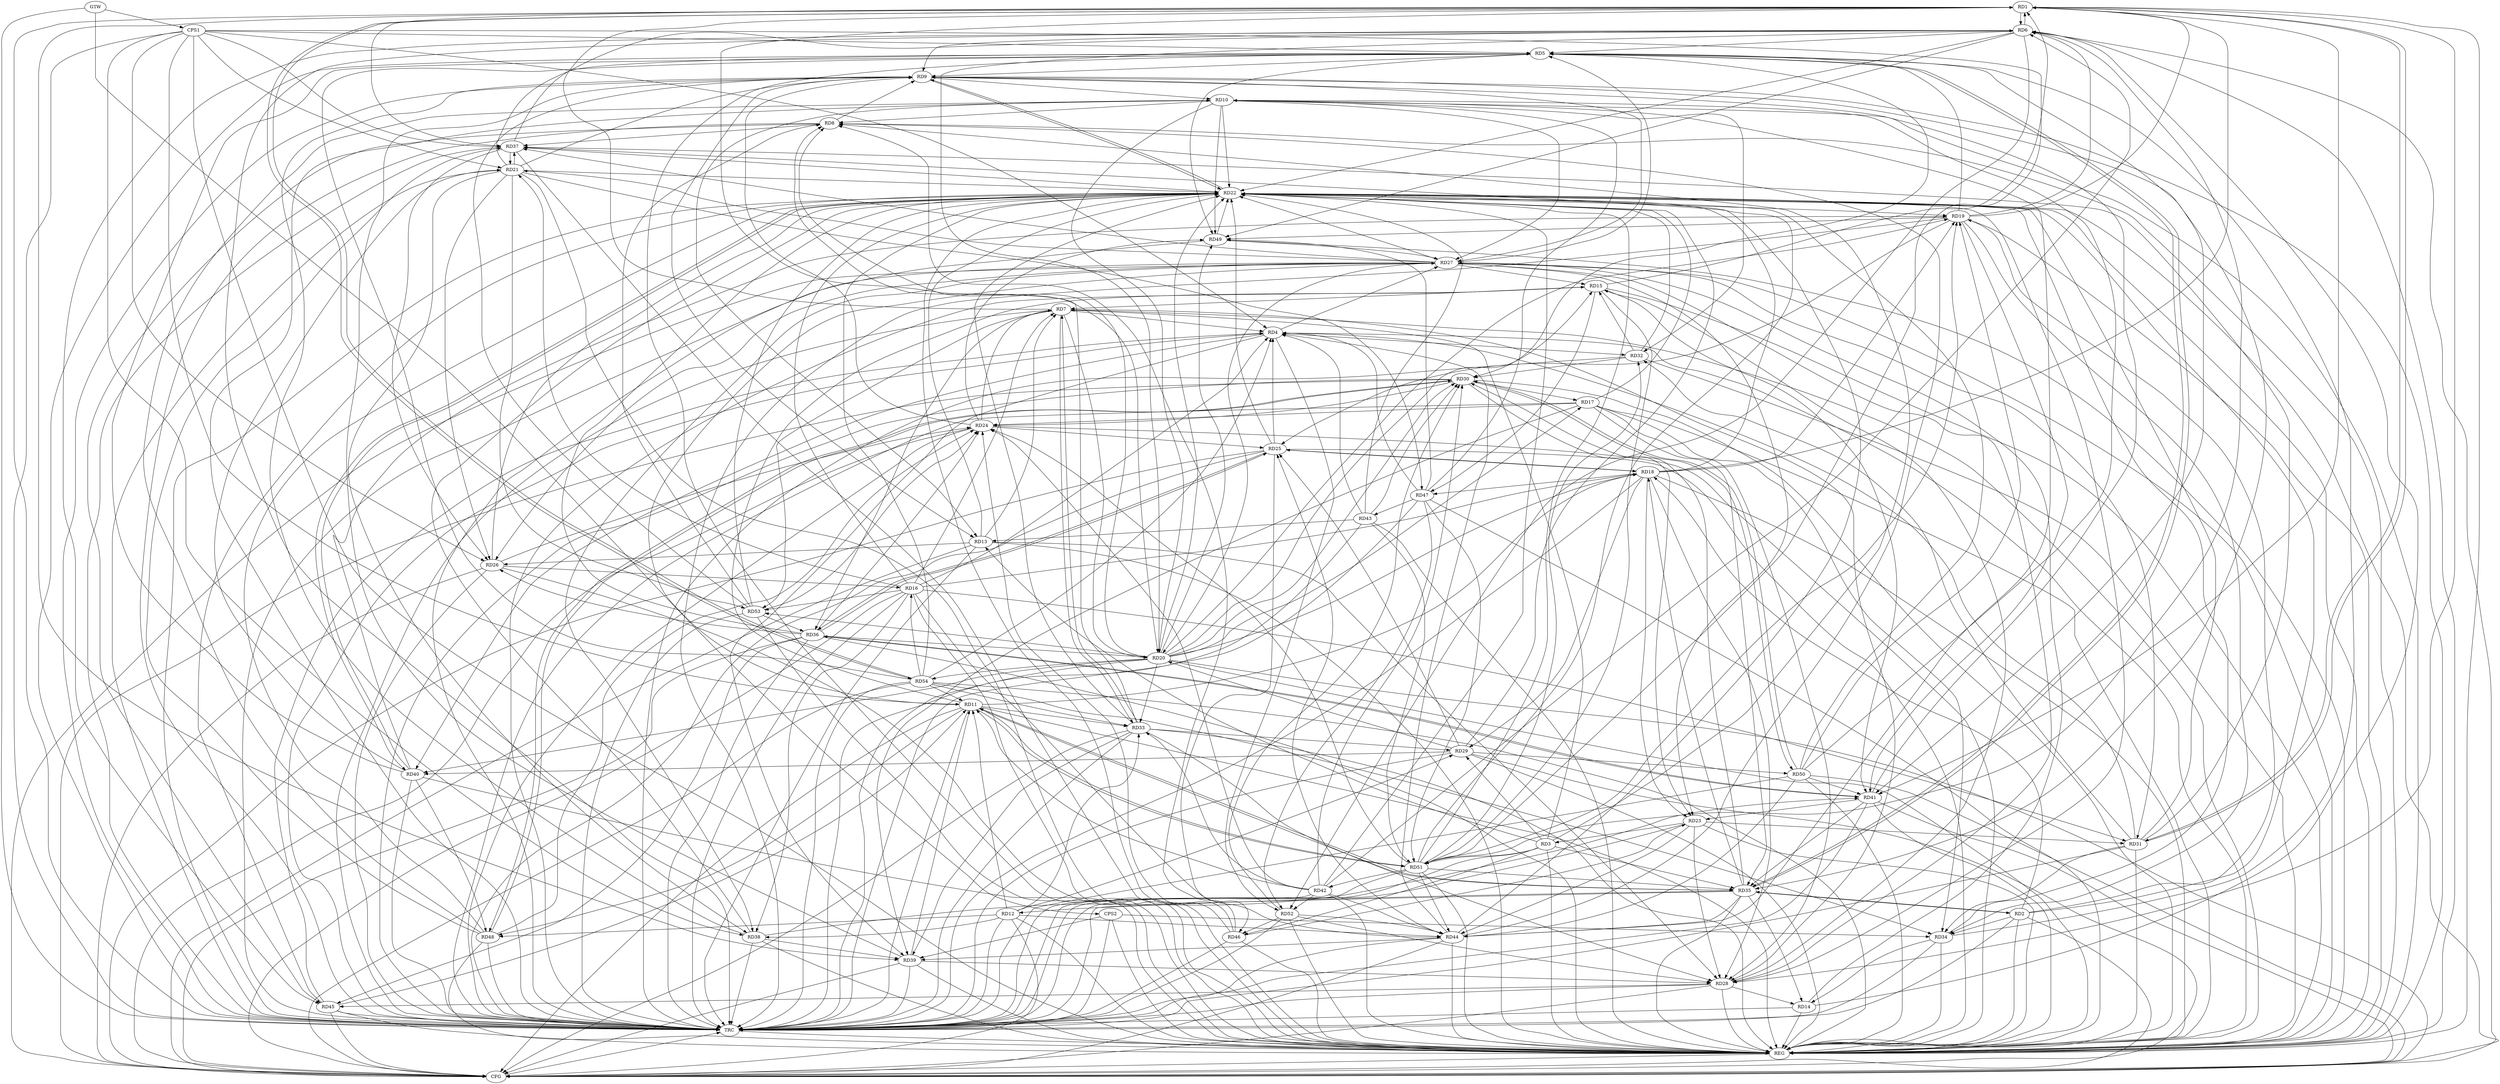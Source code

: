 strict digraph G {
  RD1 [ label="RD1" ];
  RD2 [ label="RD2" ];
  RD3 [ label="RD3" ];
  RD4 [ label="RD4" ];
  RD5 [ label="RD5" ];
  RD6 [ label="RD6" ];
  RD7 [ label="RD7" ];
  RD8 [ label="RD8" ];
  RD9 [ label="RD9" ];
  RD10 [ label="RD10" ];
  RD11 [ label="RD11" ];
  RD12 [ label="RD12" ];
  RD13 [ label="RD13" ];
  RD14 [ label="RD14" ];
  RD15 [ label="RD15" ];
  RD16 [ label="RD16" ];
  RD17 [ label="RD17" ];
  RD18 [ label="RD18" ];
  RD19 [ label="RD19" ];
  RD20 [ label="RD20" ];
  RD21 [ label="RD21" ];
  RD22 [ label="RD22" ];
  RD23 [ label="RD23" ];
  RD24 [ label="RD24" ];
  RD25 [ label="RD25" ];
  RD26 [ label="RD26" ];
  RD27 [ label="RD27" ];
  RD28 [ label="RD28" ];
  RD29 [ label="RD29" ];
  RD30 [ label="RD30" ];
  RD31 [ label="RD31" ];
  RD32 [ label="RD32" ];
  RD33 [ label="RD33" ];
  RD34 [ label="RD34" ];
  RD35 [ label="RD35" ];
  RD36 [ label="RD36" ];
  RD37 [ label="RD37" ];
  RD38 [ label="RD38" ];
  RD39 [ label="RD39" ];
  RD40 [ label="RD40" ];
  RD41 [ label="RD41" ];
  RD42 [ label="RD42" ];
  RD43 [ label="RD43" ];
  RD44 [ label="RD44" ];
  RD45 [ label="RD45" ];
  RD46 [ label="RD46" ];
  RD47 [ label="RD47" ];
  RD48 [ label="RD48" ];
  RD49 [ label="RD49" ];
  RD50 [ label="RD50" ];
  RD51 [ label="RD51" ];
  RD52 [ label="RD52" ];
  RD53 [ label="RD53" ];
  RD54 [ label="RD54" ];
  CPS1 [ label="CPS1" ];
  CPS2 [ label="CPS2" ];
  GTW [ label="GTW" ];
  REG [ label="REG" ];
  CFG [ label="CFG" ];
  TRC [ label="TRC" ];
  RD1 -> RD6;
  RD6 -> RD1;
  RD7 -> RD1;
  RD15 -> RD1;
  RD18 -> RD1;
  RD19 -> RD1;
  RD1 -> RD20;
  RD1 -> RD28;
  RD1 -> RD31;
  RD31 -> RD1;
  RD1 -> RD37;
  RD1 -> RD39;
  RD1 -> RD41;
  RD1 -> RD54;
  RD54 -> RD1;
  RD2 -> RD18;
  RD2 -> RD19;
  RD2 -> RD34;
  RD2 -> RD35;
  RD35 -> RD2;
  RD3 -> RD7;
  RD3 -> RD8;
  RD3 -> RD13;
  RD23 -> RD3;
  RD3 -> RD29;
  RD3 -> RD35;
  RD3 -> RD46;
  RD3 -> RD51;
  RD7 -> RD4;
  RD16 -> RD4;
  RD25 -> RD4;
  RD4 -> RD27;
  RD31 -> RD4;
  RD4 -> RD32;
  RD4 -> RD39;
  RD4 -> RD40;
  RD43 -> RD4;
  RD44 -> RD4;
  RD45 -> RD4;
  RD47 -> RD4;
  RD4 -> RD52;
  RD54 -> RD4;
  RD6 -> RD5;
  RD5 -> RD9;
  RD19 -> RD5;
  RD21 -> RD5;
  RD27 -> RD5;
  RD5 -> RD30;
  RD34 -> RD5;
  RD5 -> RD35;
  RD35 -> RD5;
  RD40 -> RD5;
  RD5 -> RD41;
  RD5 -> RD49;
  RD54 -> RD5;
  RD6 -> RD9;
  RD14 -> RD6;
  RD19 -> RD6;
  RD20 -> RD6;
  RD6 -> RD22;
  RD37 -> RD6;
  RD42 -> RD6;
  RD6 -> RD45;
  RD6 -> RD49;
  RD6 -> RD51;
  RD6 -> RD52;
  RD13 -> RD7;
  RD15 -> RD7;
  RD16 -> RD7;
  RD7 -> RD20;
  RD24 -> RD7;
  RD7 -> RD28;
  RD7 -> RD33;
  RD33 -> RD7;
  RD7 -> RD36;
  RD7 -> RD53;
  RD8 -> RD9;
  RD10 -> RD8;
  RD20 -> RD8;
  RD33 -> RD8;
  RD8 -> RD37;
  RD44 -> RD8;
  RD8 -> RD45;
  RD46 -> RD8;
  RD53 -> RD8;
  RD9 -> RD10;
  RD9 -> RD13;
  RD21 -> RD9;
  RD22 -> RD9;
  RD24 -> RD9;
  RD9 -> RD27;
  RD9 -> RD35;
  RD38 -> RD9;
  RD39 -> RD9;
  RD41 -> RD9;
  RD53 -> RD9;
  RD10 -> RD13;
  RD10 -> RD20;
  RD10 -> RD27;
  RD10 -> RD32;
  RD10 -> RD44;
  RD47 -> RD10;
  RD48 -> RD10;
  RD10 -> RD49;
  RD50 -> RD10;
  RD12 -> RD11;
  RD11 -> RD15;
  RD11 -> RD18;
  RD11 -> RD27;
  RD11 -> RD33;
  RD11 -> RD35;
  RD35 -> RD11;
  RD39 -> RD11;
  RD42 -> RD11;
  RD45 -> RD11;
  RD11 -> RD48;
  RD11 -> RD51;
  RD51 -> RD11;
  RD54 -> RD11;
  RD12 -> RD29;
  RD12 -> RD33;
  RD35 -> RD12;
  RD12 -> RD38;
  RD12 -> RD44;
  RD12 -> RD48;
  RD13 -> RD26;
  RD13 -> RD28;
  RD43 -> RD13;
  RD14 -> RD27;
  RD28 -> RD14;
  RD34 -> RD14;
  RD35 -> RD14;
  RD20 -> RD15;
  RD27 -> RD15;
  RD28 -> RD15;
  RD32 -> RD15;
  RD15 -> RD41;
  RD15 -> RD47;
  RD15 -> RD51;
  RD16 -> RD18;
  RD16 -> RD21;
  RD16 -> RD22;
  RD26 -> RD16;
  RD16 -> RD31;
  RD16 -> RD38;
  RD16 -> RD44;
  RD16 -> RD53;
  RD54 -> RD16;
  RD20 -> RD17;
  RD17 -> RD22;
  RD17 -> RD24;
  RD17 -> RD28;
  RD30 -> RD17;
  RD17 -> RD34;
  RD17 -> RD35;
  RD17 -> RD39;
  RD18 -> RD19;
  RD20 -> RD18;
  RD18 -> RD23;
  RD18 -> RD25;
  RD25 -> RD18;
  RD18 -> RD28;
  RD18 -> RD29;
  RD35 -> RD18;
  RD18 -> RD47;
  RD20 -> RD19;
  RD22 -> RD19;
  RD19 -> RD25;
  RD19 -> RD34;
  RD40 -> RD19;
  RD19 -> RD41;
  RD19 -> RD49;
  RD50 -> RD19;
  RD51 -> RD19;
  RD20 -> RD22;
  RD27 -> RD20;
  RD29 -> RD20;
  RD20 -> RD30;
  RD20 -> RD33;
  RD36 -> RD20;
  RD20 -> RD40;
  RD20 -> RD49;
  RD20 -> RD53;
  RD20 -> RD54;
  RD21 -> RD22;
  RD21 -> RD26;
  RD27 -> RD21;
  RD21 -> RD37;
  RD37 -> RD21;
  RD21 -> RD38;
  RD40 -> RD21;
  RD21 -> RD47;
  RD21 -> RD53;
  RD29 -> RD22;
  RD36 -> RD22;
  RD22 -> RD40;
  RD40 -> RD22;
  RD42 -> RD22;
  RD43 -> RD22;
  RD48 -> RD22;
  RD53 -> RD22;
  RD27 -> RD23;
  RD23 -> RD28;
  RD30 -> RD23;
  RD23 -> RD31;
  RD41 -> RD23;
  RD23 -> RD44;
  RD46 -> RD23;
  RD24 -> RD25;
  RD26 -> RD24;
  RD30 -> RD24;
  RD36 -> RD24;
  RD42 -> RD24;
  RD46 -> RD24;
  RD48 -> RD24;
  RD24 -> RD49;
  RD51 -> RD24;
  RD53 -> RD24;
  RD29 -> RD25;
  RD25 -> RD36;
  RD36 -> RD25;
  RD44 -> RD25;
  RD25 -> RD46;
  RD27 -> RD26;
  RD36 -> RD26;
  RD37 -> RD26;
  RD27 -> RD28;
  RD27 -> RD31;
  RD27 -> RD37;
  RD27 -> RD38;
  RD49 -> RD27;
  RD33 -> RD28;
  RD39 -> RD28;
  RD28 -> RD45;
  RD52 -> RD28;
  RD33 -> RD29;
  RD29 -> RD40;
  RD29 -> RD50;
  RD32 -> RD30;
  RD35 -> RD30;
  RD42 -> RD30;
  RD43 -> RD30;
  RD30 -> RD48;
  RD48 -> RD30;
  RD30 -> RD50;
  RD50 -> RD30;
  RD52 -> RD30;
  RD31 -> RD32;
  RD31 -> RD34;
  RD31 -> RD37;
  RD51 -> RD32;
  RD33 -> RD39;
  RD42 -> RD33;
  RD54 -> RD33;
  RD54 -> RD34;
  RD41 -> RD35;
  RD35 -> RD44;
  RD51 -> RD35;
  RD36 -> RD41;
  RD41 -> RD36;
  RD36 -> RD45;
  RD53 -> RD36;
  RD48 -> RD37;
  RD51 -> RD37;
  RD38 -> RD39;
  RD38 -> RD41;
  RD44 -> RD39;
  RD40 -> RD48;
  RD50 -> RD41;
  RD42 -> RD44;
  RD51 -> RD42;
  RD42 -> RD52;
  RD47 -> RD43;
  RD43 -> RD51;
  RD50 -> RD44;
  RD51 -> RD44;
  RD52 -> RD44;
  RD52 -> RD46;
  RD47 -> RD49;
  RD47 -> RD51;
  RD47 -> RD52;
  CPS1 -> RD21;
  CPS1 -> RD51;
  CPS1 -> RD37;
  CPS1 -> RD26;
  CPS1 -> RD38;
  CPS1 -> RD11;
  CPS1 -> RD5;
  CPS1 -> RD4;
  CPS2 -> RD39;
  CPS2 -> RD34;
  GTW -> CPS1;
  GTW -> CPS2;
  RD1 -> REG;
  RD2 -> REG;
  RD3 -> REG;
  RD4 -> REG;
  RD5 -> REG;
  RD6 -> REG;
  RD7 -> REG;
  RD8 -> REG;
  RD9 -> REG;
  RD10 -> REG;
  RD11 -> REG;
  RD12 -> REG;
  RD13 -> REG;
  RD14 -> REG;
  RD15 -> REG;
  RD16 -> REG;
  RD17 -> REG;
  RD18 -> REG;
  RD19 -> REG;
  RD20 -> REG;
  RD21 -> REG;
  RD22 -> REG;
  RD23 -> REG;
  RD24 -> REG;
  RD25 -> REG;
  RD26 -> REG;
  RD27 -> REG;
  RD28 -> REG;
  RD29 -> REG;
  RD30 -> REG;
  RD31 -> REG;
  RD32 -> REG;
  RD33 -> REG;
  RD34 -> REG;
  RD35 -> REG;
  RD36 -> REG;
  RD37 -> REG;
  RD38 -> REG;
  RD39 -> REG;
  RD40 -> REG;
  RD41 -> REG;
  RD42 -> REG;
  RD43 -> REG;
  RD44 -> REG;
  RD45 -> REG;
  RD46 -> REG;
  RD47 -> REG;
  RD48 -> REG;
  RD49 -> REG;
  RD50 -> REG;
  RD51 -> REG;
  RD52 -> REG;
  RD53 -> REG;
  RD54 -> REG;
  CPS1 -> REG;
  CPS2 -> REG;
  RD41 -> CFG;
  RD11 -> CFG;
  RD27 -> CFG;
  RD50 -> CFG;
  RD36 -> CFG;
  RD39 -> CFG;
  RD26 -> CFG;
  RD29 -> CFG;
  RD30 -> CFG;
  RD54 -> CFG;
  RD25 -> CFG;
  RD22 -> CFG;
  RD2 -> CFG;
  RD6 -> CFG;
  RD20 -> CFG;
  RD28 -> CFG;
  RD12 -> CFG;
  RD33 -> CFG;
  RD24 -> CFG;
  RD45 -> CFG;
  RD13 -> CFG;
  RD16 -> CFG;
  RD44 -> CFG;
  REG -> CFG;
  RD1 -> TRC;
  RD2 -> TRC;
  RD3 -> TRC;
  RD4 -> TRC;
  RD5 -> TRC;
  RD6 -> TRC;
  RD7 -> TRC;
  RD8 -> TRC;
  RD9 -> TRC;
  RD10 -> TRC;
  RD11 -> TRC;
  RD12 -> TRC;
  RD13 -> TRC;
  RD14 -> TRC;
  RD15 -> TRC;
  RD16 -> TRC;
  RD17 -> TRC;
  RD18 -> TRC;
  RD19 -> TRC;
  RD20 -> TRC;
  RD21 -> TRC;
  RD22 -> TRC;
  RD23 -> TRC;
  RD24 -> TRC;
  RD25 -> TRC;
  RD26 -> TRC;
  RD27 -> TRC;
  RD28 -> TRC;
  RD29 -> TRC;
  RD30 -> TRC;
  RD31 -> TRC;
  RD32 -> TRC;
  RD33 -> TRC;
  RD34 -> TRC;
  RD35 -> TRC;
  RD36 -> TRC;
  RD37 -> TRC;
  RD38 -> TRC;
  RD39 -> TRC;
  RD40 -> TRC;
  RD41 -> TRC;
  RD42 -> TRC;
  RD43 -> TRC;
  RD44 -> TRC;
  RD45 -> TRC;
  RD46 -> TRC;
  RD47 -> TRC;
  RD48 -> TRC;
  RD49 -> TRC;
  RD50 -> TRC;
  RD51 -> TRC;
  RD52 -> TRC;
  RD53 -> TRC;
  RD54 -> TRC;
  CPS1 -> TRC;
  CPS2 -> TRC;
  GTW -> TRC;
  CFG -> TRC;
  TRC -> REG;
  RD32 -> RD22;
  RD44 -> RD22;
  RD46 -> RD22;
  RD25 -> RD22;
  RD50 -> RD22;
  RD51 -> RD22;
  RD10 -> RD22;
  RD2 -> RD22;
  RD37 -> RD22;
  RD9 -> RD22;
  RD54 -> RD22;
  RD28 -> RD22;
  RD27 -> RD22;
  RD13 -> RD22;
  RD38 -> RD22;
  RD34 -> RD22;
  RD49 -> RD22;
  RD18 -> RD22;
  RD26 -> RD22;
  RD33 -> RD22;
  RD31 -> RD22;
  RD45 -> RD22;
}
